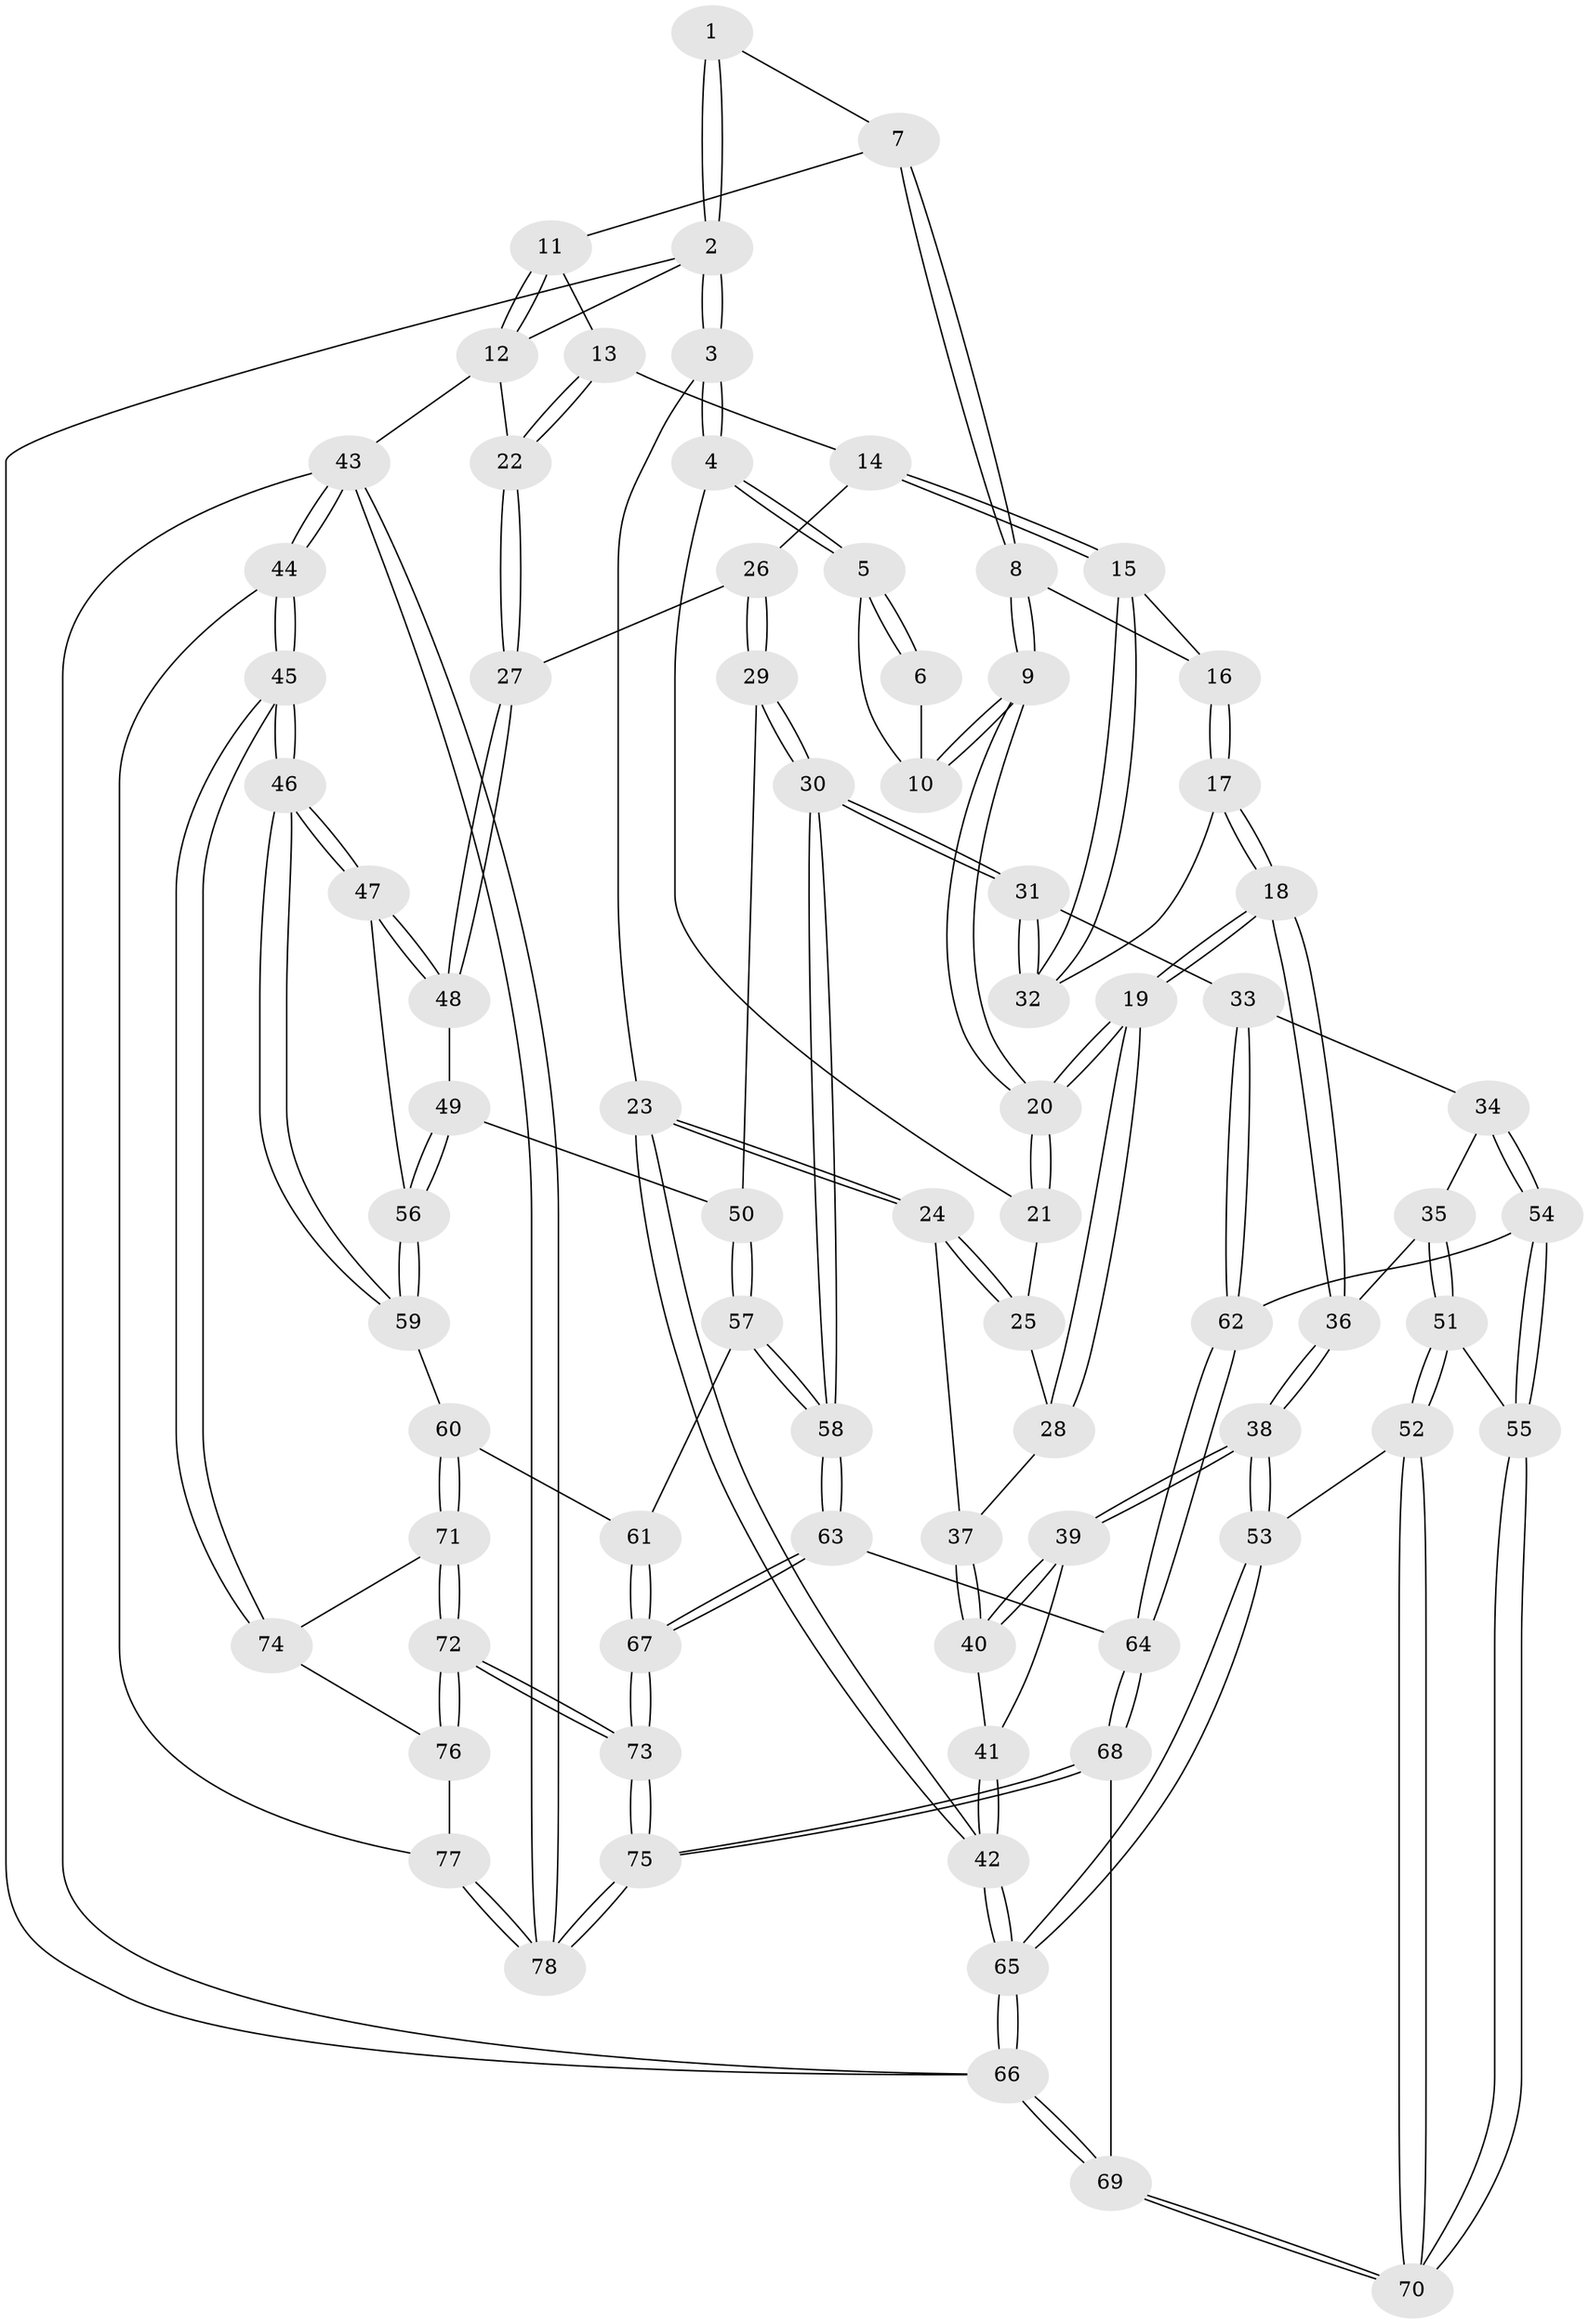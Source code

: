 // coarse degree distribution, {6: 0.043478260869565216, 5: 0.2608695652173913, 2: 0.043478260869565216, 3: 0.34782608695652173, 7: 0.08695652173913043, 4: 0.21739130434782608}
// Generated by graph-tools (version 1.1) at 2025/21/03/04/25 18:21:28]
// undirected, 78 vertices, 192 edges
graph export_dot {
graph [start="1"]
  node [color=gray90,style=filled];
  1 [pos="+0.1496083276056689+0"];
  2 [pos="+0+0"];
  3 [pos="+0+0"];
  4 [pos="+0.07884763892833022+0.28026411099603526"];
  5 [pos="+0.09249087168204599+0.2692898722831559"];
  6 [pos="+0.1469597376360306+0"];
  7 [pos="+0.4026987258502015+0.0415375616332163"];
  8 [pos="+0.3830922187341168+0.11370036389932568"];
  9 [pos="+0.24056961829413556+0.28021542427263724"];
  10 [pos="+0.16173048191163528+0.24459343686582194"];
  11 [pos="+0.5337615736995609+0.039435094508504596"];
  12 [pos="+1+0"];
  13 [pos="+0.6096192975451608+0.24509979277248384"];
  14 [pos="+0.6182934293441168+0.27639855564027166"];
  15 [pos="+0.5193506054301201+0.37389844005486855"];
  16 [pos="+0.39270754910060185+0.1823035215714261"];
  17 [pos="+0.38005690822644617+0.40151126366352813"];
  18 [pos="+0.29705949395156217+0.4770864596988319"];
  19 [pos="+0.24717362022019998+0.42916530440752104"];
  20 [pos="+0.2342269331046295+0.335497177394523"];
  21 [pos="+0.07584285227899905+0.29948580987384993"];
  22 [pos="+1+0.0813454477072462"];
  23 [pos="+0+0.4303327018098558"];
  24 [pos="+0+0.4064768565024111"];
  25 [pos="+0.05873895491866712+0.3360598019011985"];
  26 [pos="+0.6809654361039259+0.32169554043591087"];
  27 [pos="+1+0.18083503241962842"];
  28 [pos="+0.15843220122381246+0.42364779101781663"];
  29 [pos="+0.6990395887553037+0.5308081131385504"];
  30 [pos="+0.596659035646957+0.5553466629432339"];
  31 [pos="+0.5957581862968855+0.5552101940043271"];
  32 [pos="+0.5113449195199442+0.3904237259327087"];
  33 [pos="+0.5387688249329695+0.5776635857375398"];
  34 [pos="+0.4484220642367223+0.5812635265269632"];
  35 [pos="+0.3979056768352463+0.5723405253967079"];
  36 [pos="+0.2993429699074915+0.49674566055618363"];
  37 [pos="+0.08680390045757222+0.47655133358081714"];
  38 [pos="+0.18406240568525825+0.6315452791805626"];
  39 [pos="+0.18261978856206978+0.6305107225188371"];
  40 [pos="+0.08663006546340227+0.5423957141288615"];
  41 [pos="+0+0.5815727219265874"];
  42 [pos="+0+0.5925027023478481"];
  43 [pos="+1+1"];
  44 [pos="+1+1"];
  45 [pos="+1+0.916872372606967"];
  46 [pos="+1+0.7653564889480728"];
  47 [pos="+1+0.5911512967370555"];
  48 [pos="+1+0.26957731036156823"];
  49 [pos="+0.8507094266127799+0.507181388303446"];
  50 [pos="+0.7431318670218553+0.5441031603471388"];
  51 [pos="+0.36993281554490853+0.6715128670205777"];
  52 [pos="+0.2124692471007509+0.7588321032392256"];
  53 [pos="+0.1714165035318414+0.7243858412087115"];
  54 [pos="+0.4452672244243231+0.7777839398541537"];
  55 [pos="+0.4215893300968685+0.7865954753753079"];
  56 [pos="+0.9283308050846187+0.7034157565929624"];
  57 [pos="+0.7731276941174711+0.6929517908687295"];
  58 [pos="+0.6293143620902019+0.8023147743594602"];
  59 [pos="+0.8846114445665167+0.7631538569163653"];
  60 [pos="+0.8806783923554268+0.7673693940347943"];
  61 [pos="+0.847509470344258+0.7596605289178064"];
  62 [pos="+0.4988856811662521+0.773286933706515"];
  63 [pos="+0.6220443065694637+0.820143868148509"];
  64 [pos="+0.6041885834182731+0.8243124783032272"];
  65 [pos="+0+0.8636080577995354"];
  66 [pos="+0+1"];
  67 [pos="+0.7092011969022226+0.8924060591304506"];
  68 [pos="+0.4020477871015082+1"];
  69 [pos="+0.32204141409301096+1"];
  70 [pos="+0.31081505696440614+0.8980694290915753"];
  71 [pos="+0.8864517218548835+0.7796575440195089"];
  72 [pos="+0.7689320622249373+0.9612581863485548"];
  73 [pos="+0.7442410942603417+0.9731670594052845"];
  74 [pos="+0.9406190085342944+0.8615023935277663"];
  75 [pos="+0.7105166561380287+1"];
  76 [pos="+0.9044664058846353+0.9177086531749837"];
  77 [pos="+0.918133016629383+0.9586607157067079"];
  78 [pos="+0.9459401687452172+1"];
  1 -- 2;
  1 -- 2;
  1 -- 7;
  2 -- 3;
  2 -- 3;
  2 -- 12;
  2 -- 66;
  3 -- 4;
  3 -- 4;
  3 -- 23;
  4 -- 5;
  4 -- 5;
  4 -- 21;
  5 -- 6;
  5 -- 6;
  5 -- 10;
  6 -- 10;
  7 -- 8;
  7 -- 8;
  7 -- 11;
  8 -- 9;
  8 -- 9;
  8 -- 16;
  9 -- 10;
  9 -- 10;
  9 -- 20;
  9 -- 20;
  11 -- 12;
  11 -- 12;
  11 -- 13;
  12 -- 22;
  12 -- 43;
  13 -- 14;
  13 -- 22;
  13 -- 22;
  14 -- 15;
  14 -- 15;
  14 -- 26;
  15 -- 16;
  15 -- 32;
  15 -- 32;
  16 -- 17;
  16 -- 17;
  17 -- 18;
  17 -- 18;
  17 -- 32;
  18 -- 19;
  18 -- 19;
  18 -- 36;
  18 -- 36;
  19 -- 20;
  19 -- 20;
  19 -- 28;
  19 -- 28;
  20 -- 21;
  20 -- 21;
  21 -- 25;
  22 -- 27;
  22 -- 27;
  23 -- 24;
  23 -- 24;
  23 -- 42;
  23 -- 42;
  24 -- 25;
  24 -- 25;
  24 -- 37;
  25 -- 28;
  26 -- 27;
  26 -- 29;
  26 -- 29;
  27 -- 48;
  27 -- 48;
  28 -- 37;
  29 -- 30;
  29 -- 30;
  29 -- 50;
  30 -- 31;
  30 -- 31;
  30 -- 58;
  30 -- 58;
  31 -- 32;
  31 -- 32;
  31 -- 33;
  33 -- 34;
  33 -- 62;
  33 -- 62;
  34 -- 35;
  34 -- 54;
  34 -- 54;
  35 -- 36;
  35 -- 51;
  35 -- 51;
  36 -- 38;
  36 -- 38;
  37 -- 40;
  37 -- 40;
  38 -- 39;
  38 -- 39;
  38 -- 53;
  38 -- 53;
  39 -- 40;
  39 -- 40;
  39 -- 41;
  40 -- 41;
  41 -- 42;
  41 -- 42;
  42 -- 65;
  42 -- 65;
  43 -- 44;
  43 -- 44;
  43 -- 78;
  43 -- 78;
  43 -- 66;
  44 -- 45;
  44 -- 45;
  44 -- 77;
  45 -- 46;
  45 -- 46;
  45 -- 74;
  45 -- 74;
  46 -- 47;
  46 -- 47;
  46 -- 59;
  46 -- 59;
  47 -- 48;
  47 -- 48;
  47 -- 56;
  48 -- 49;
  49 -- 50;
  49 -- 56;
  49 -- 56;
  50 -- 57;
  50 -- 57;
  51 -- 52;
  51 -- 52;
  51 -- 55;
  52 -- 53;
  52 -- 70;
  52 -- 70;
  53 -- 65;
  53 -- 65;
  54 -- 55;
  54 -- 55;
  54 -- 62;
  55 -- 70;
  55 -- 70;
  56 -- 59;
  56 -- 59;
  57 -- 58;
  57 -- 58;
  57 -- 61;
  58 -- 63;
  58 -- 63;
  59 -- 60;
  60 -- 61;
  60 -- 71;
  60 -- 71;
  61 -- 67;
  61 -- 67;
  62 -- 64;
  62 -- 64;
  63 -- 64;
  63 -- 67;
  63 -- 67;
  64 -- 68;
  64 -- 68;
  65 -- 66;
  65 -- 66;
  66 -- 69;
  66 -- 69;
  67 -- 73;
  67 -- 73;
  68 -- 69;
  68 -- 75;
  68 -- 75;
  69 -- 70;
  69 -- 70;
  71 -- 72;
  71 -- 72;
  71 -- 74;
  72 -- 73;
  72 -- 73;
  72 -- 76;
  72 -- 76;
  73 -- 75;
  73 -- 75;
  74 -- 76;
  75 -- 78;
  75 -- 78;
  76 -- 77;
  77 -- 78;
  77 -- 78;
}
